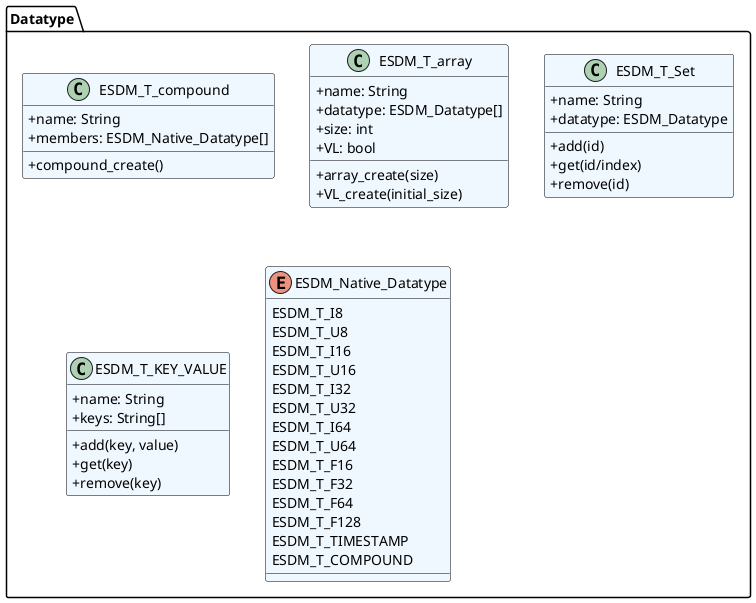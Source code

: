 @startuml
/' title __Datatype__ '/
skinparam noteBackgroundColor beige
skinparam noteBorderColor black
skinparam class {
    BackgroundColor AliceBlue
    BorderColor Black
    ArrowColor Black
    AttributeIconSize 0
}


package Datatype {


        class "ESDM_T_compound" as esdm_compound {
           +name: String
           +members: ESDM_Native_Datatype[]
           +compound_create()
        }

        class "ESDM_T_array" as esdm_array {
           +name: String
           +datatype: ESDM_Datatype[]
           +size: int
           +VL: bool

           +array_create(size)
	   +VL_create(initial_size)
        }

        class "ESDM_T_Set" as esdm_set {
           +name: String
           +datatype: ESDM_Datatype

	   +add(id)
	   +get(id/index)
           +remove(id)
        }

        class "ESDM_T_KEY_VALUE" as esdm_key_value {
           +name: String
           +keys: String[]

	   +add(key, value)
           +get(key)
           +remove(key)
        }

        enum ESDM_Native_Datatype {
		ESDM_T_I8   
		ESDM_T_U8   
		ESDM_T_I16   
		ESDM_T_U16   
		ESDM_T_I32   
		ESDM_T_U32    
		ESDM_T_I64   
		ESDM_T_U64  
		ESDM_T_F16  
		ESDM_T_F32   
		ESDM_T_F64 
		ESDM_T_F128 
		ESDM_T_TIMESTAMP
		ESDM_T_COMPOUND
        }

}

@enduml
